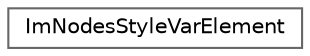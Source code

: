 digraph "Graphical Class Hierarchy"
{
 // LATEX_PDF_SIZE
  bgcolor="transparent";
  edge [fontname=Helvetica,fontsize=10,labelfontname=Helvetica,labelfontsize=10];
  node [fontname=Helvetica,fontsize=10,shape=box,height=0.2,width=0.4];
  rankdir="LR";
  Node0 [label="ImNodesStyleVarElement",height=0.2,width=0.4,color="grey40", fillcolor="white", style="filled",URL="$struct_im_nodes_style_var_element.html",tooltip=" "];
}
